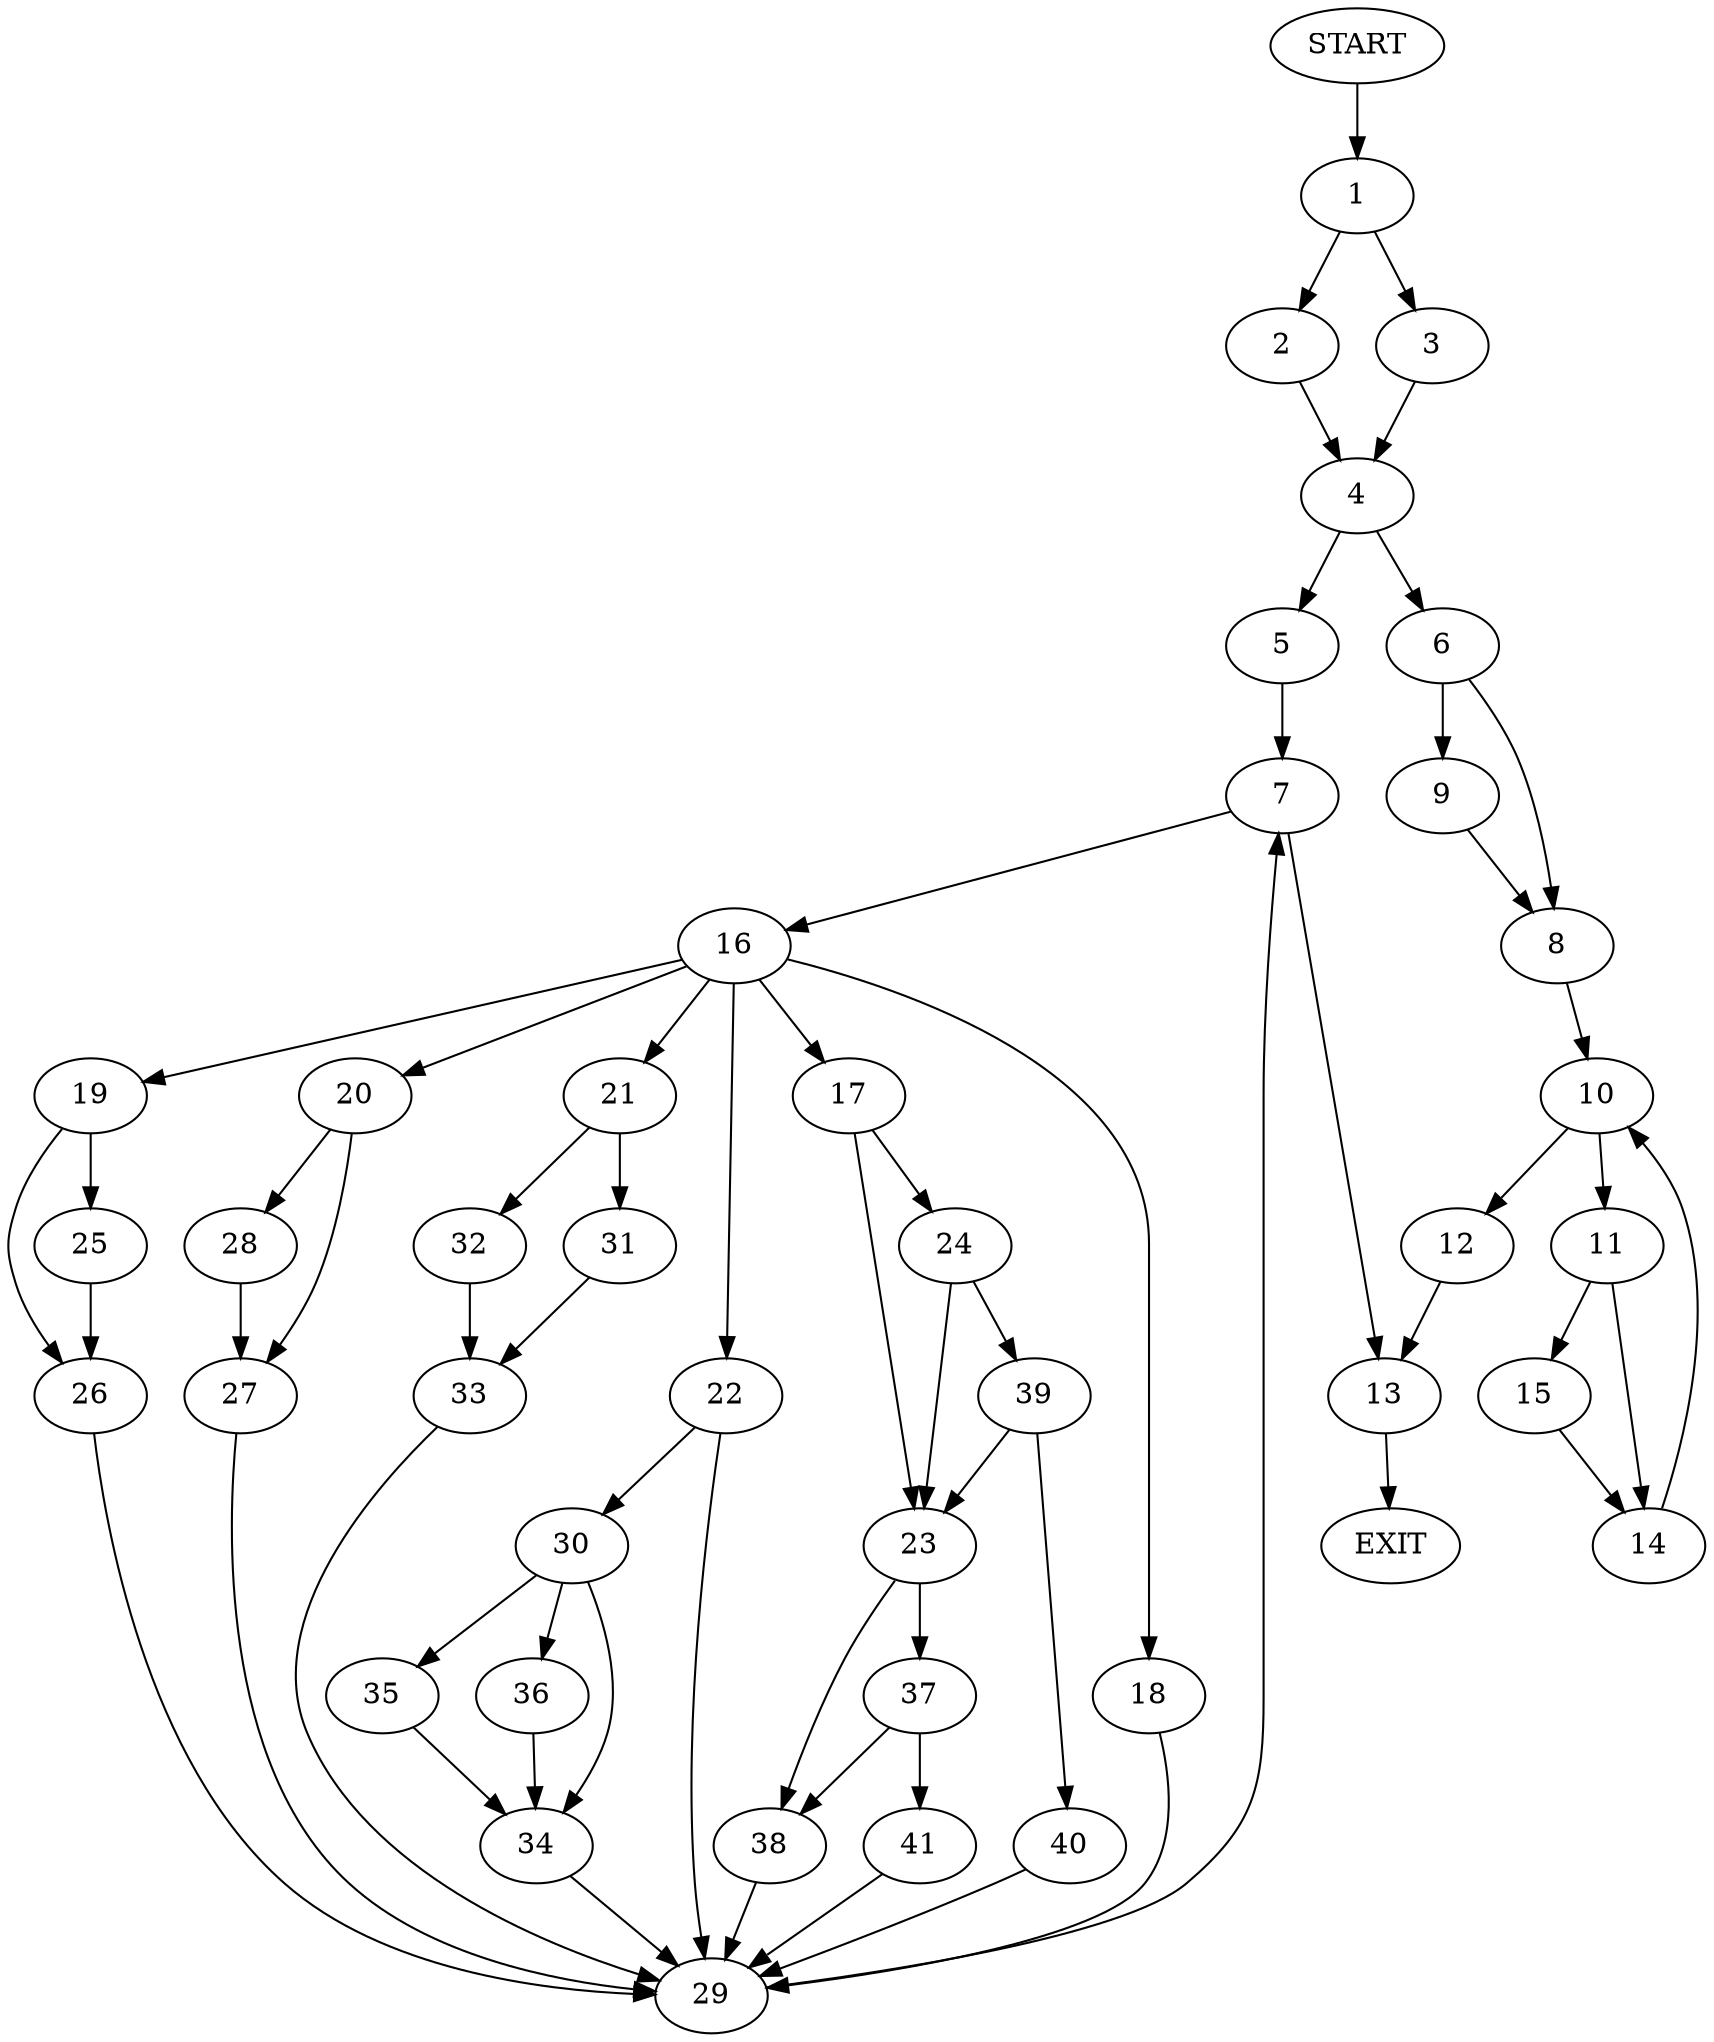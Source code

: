 digraph {
0 [label="START"]
42 [label="EXIT"]
0 -> 1
1 -> 2
1 -> 3
2 -> 4
3 -> 4
4 -> 5
4 -> 6
5 -> 7
6 -> 8
6 -> 9
8 -> 10
9 -> 8
10 -> 11
10 -> 12
12 -> 13
11 -> 14
11 -> 15
15 -> 14
14 -> 10
13 -> 42
7 -> 13
7 -> 16
16 -> 17
16 -> 18
16 -> 19
16 -> 20
16 -> 21
16 -> 22
17 -> 23
17 -> 24
19 -> 25
19 -> 26
20 -> 27
20 -> 28
18 -> 29
22 -> 29
22 -> 30
21 -> 31
21 -> 32
27 -> 29
28 -> 27
29 -> 7
31 -> 33
32 -> 33
33 -> 29
30 -> 34
30 -> 35
30 -> 36
36 -> 34
34 -> 29
35 -> 34
23 -> 37
23 -> 38
24 -> 39
24 -> 23
39 -> 40
39 -> 23
40 -> 29
38 -> 29
37 -> 41
37 -> 38
41 -> 29
25 -> 26
26 -> 29
}
